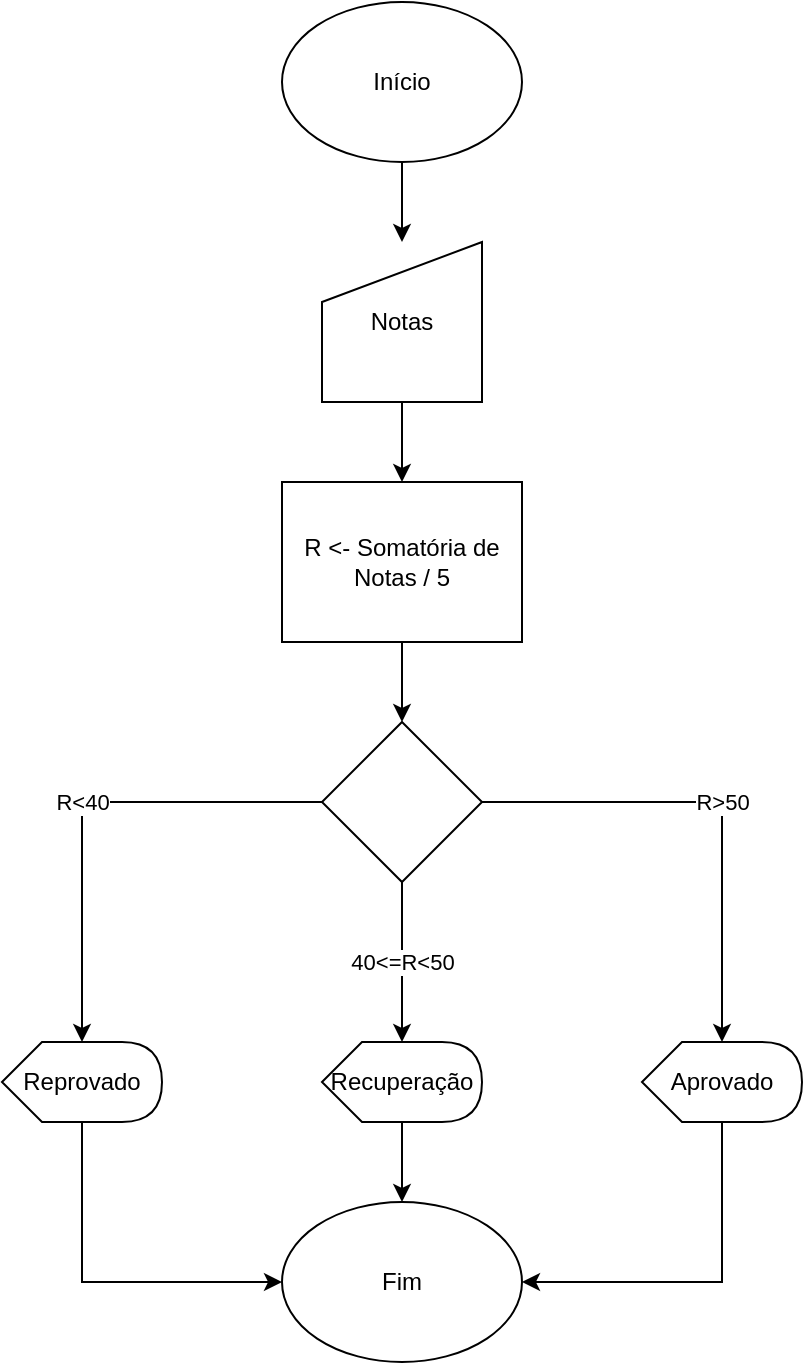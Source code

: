 <mxfile version="14.9.6" type="device"><diagram id="_kR5BAhMqp0R3kL59A2G" name="Page-1"><mxGraphModel dx="1422" dy="762" grid="1" gridSize="10" guides="1" tooltips="1" connect="1" arrows="1" fold="1" page="1" pageScale="1" pageWidth="827" pageHeight="1169" math="0" shadow="0"><root><mxCell id="0"/><mxCell id="1" parent="0"/><mxCell id="oQI2jE2ojV1nQkqiA4J--9" value="" style="edgeStyle=orthogonalEdgeStyle;rounded=0;orthogonalLoop=1;jettySize=auto;html=1;" edge="1" parent="1" source="oQI2jE2ojV1nQkqiA4J--1" target="oQI2jE2ojV1nQkqiA4J--2"><mxGeometry relative="1" as="geometry"/></mxCell><mxCell id="oQI2jE2ojV1nQkqiA4J--1" value="Início" style="ellipse;whiteSpace=wrap;html=1;" vertex="1" parent="1"><mxGeometry x="260" y="120" width="120" height="80" as="geometry"/></mxCell><mxCell id="oQI2jE2ojV1nQkqiA4J--10" value="" style="edgeStyle=orthogonalEdgeStyle;rounded=0;orthogonalLoop=1;jettySize=auto;html=1;" edge="1" parent="1" source="oQI2jE2ojV1nQkqiA4J--2" target="oQI2jE2ojV1nQkqiA4J--4"><mxGeometry relative="1" as="geometry"/></mxCell><mxCell id="oQI2jE2ojV1nQkqiA4J--2" value="Notas" style="shape=manualInput;whiteSpace=wrap;html=1;" vertex="1" parent="1"><mxGeometry x="280" y="240" width="80" height="80" as="geometry"/></mxCell><mxCell id="oQI2jE2ojV1nQkqiA4J--12" value="R&amp;gt;50" style="edgeStyle=orthogonalEdgeStyle;rounded=0;orthogonalLoop=1;jettySize=auto;html=1;" edge="1" parent="1" source="oQI2jE2ojV1nQkqiA4J--3" target="oQI2jE2ojV1nQkqiA4J--7"><mxGeometry relative="1" as="geometry"/></mxCell><mxCell id="oQI2jE2ojV1nQkqiA4J--13" value="40&amp;lt;=R&amp;lt;50" style="edgeStyle=orthogonalEdgeStyle;rounded=0;orthogonalLoop=1;jettySize=auto;html=1;entryX=0;entryY=0;entryDx=40;entryDy=0;entryPerimeter=0;" edge="1" parent="1" source="oQI2jE2ojV1nQkqiA4J--3" target="oQI2jE2ojV1nQkqiA4J--5"><mxGeometry relative="1" as="geometry"/></mxCell><mxCell id="oQI2jE2ojV1nQkqiA4J--14" value="R&amp;lt;40" style="edgeStyle=orthogonalEdgeStyle;rounded=0;orthogonalLoop=1;jettySize=auto;html=1;entryX=0;entryY=0;entryDx=40;entryDy=0;entryPerimeter=0;" edge="1" parent="1" source="oQI2jE2ojV1nQkqiA4J--3" target="oQI2jE2ojV1nQkqiA4J--6"><mxGeometry relative="1" as="geometry"/></mxCell><mxCell id="oQI2jE2ojV1nQkqiA4J--3" value="" style="rhombus;whiteSpace=wrap;html=1;" vertex="1" parent="1"><mxGeometry x="280" y="480" width="80" height="80" as="geometry"/></mxCell><mxCell id="oQI2jE2ojV1nQkqiA4J--11" value="" style="edgeStyle=orthogonalEdgeStyle;rounded=0;orthogonalLoop=1;jettySize=auto;html=1;" edge="1" parent="1" source="oQI2jE2ojV1nQkqiA4J--4" target="oQI2jE2ojV1nQkqiA4J--3"><mxGeometry relative="1" as="geometry"/></mxCell><mxCell id="oQI2jE2ojV1nQkqiA4J--4" value="R &amp;lt;- Somatória de Notas / 5" style="rounded=0;whiteSpace=wrap;html=1;" vertex="1" parent="1"><mxGeometry x="260" y="360" width="120" height="80" as="geometry"/></mxCell><mxCell id="oQI2jE2ojV1nQkqiA4J--16" value="" style="edgeStyle=orthogonalEdgeStyle;rounded=0;orthogonalLoop=1;jettySize=auto;html=1;" edge="1" parent="1" source="oQI2jE2ojV1nQkqiA4J--5" target="oQI2jE2ojV1nQkqiA4J--8"><mxGeometry relative="1" as="geometry"/></mxCell><mxCell id="oQI2jE2ojV1nQkqiA4J--5" value="Recuperação" style="shape=display;whiteSpace=wrap;html=1;" vertex="1" parent="1"><mxGeometry x="280" y="640" width="80" height="40" as="geometry"/></mxCell><mxCell id="oQI2jE2ojV1nQkqiA4J--15" style="edgeStyle=orthogonalEdgeStyle;rounded=0;orthogonalLoop=1;jettySize=auto;html=1;entryX=0;entryY=0.5;entryDx=0;entryDy=0;" edge="1" parent="1" source="oQI2jE2ojV1nQkqiA4J--6" target="oQI2jE2ojV1nQkqiA4J--8"><mxGeometry relative="1" as="geometry"><Array as="points"><mxPoint x="160" y="760"/></Array></mxGeometry></mxCell><mxCell id="oQI2jE2ojV1nQkqiA4J--6" value="Reprovado" style="shape=display;whiteSpace=wrap;html=1;" vertex="1" parent="1"><mxGeometry x="120" y="640" width="80" height="40" as="geometry"/></mxCell><mxCell id="oQI2jE2ojV1nQkqiA4J--17" style="edgeStyle=orthogonalEdgeStyle;rounded=0;orthogonalLoop=1;jettySize=auto;html=1;entryX=1;entryY=0.5;entryDx=0;entryDy=0;" edge="1" parent="1" source="oQI2jE2ojV1nQkqiA4J--7" target="oQI2jE2ojV1nQkqiA4J--8"><mxGeometry relative="1" as="geometry"><Array as="points"><mxPoint x="480" y="760"/></Array></mxGeometry></mxCell><mxCell id="oQI2jE2ojV1nQkqiA4J--7" value="Aprovado" style="shape=display;whiteSpace=wrap;html=1;" vertex="1" parent="1"><mxGeometry x="440" y="640" width="80" height="40" as="geometry"/></mxCell><mxCell id="oQI2jE2ojV1nQkqiA4J--8" value="Fim" style="ellipse;whiteSpace=wrap;html=1;" vertex="1" parent="1"><mxGeometry x="260" y="720" width="120" height="80" as="geometry"/></mxCell></root></mxGraphModel></diagram></mxfile>